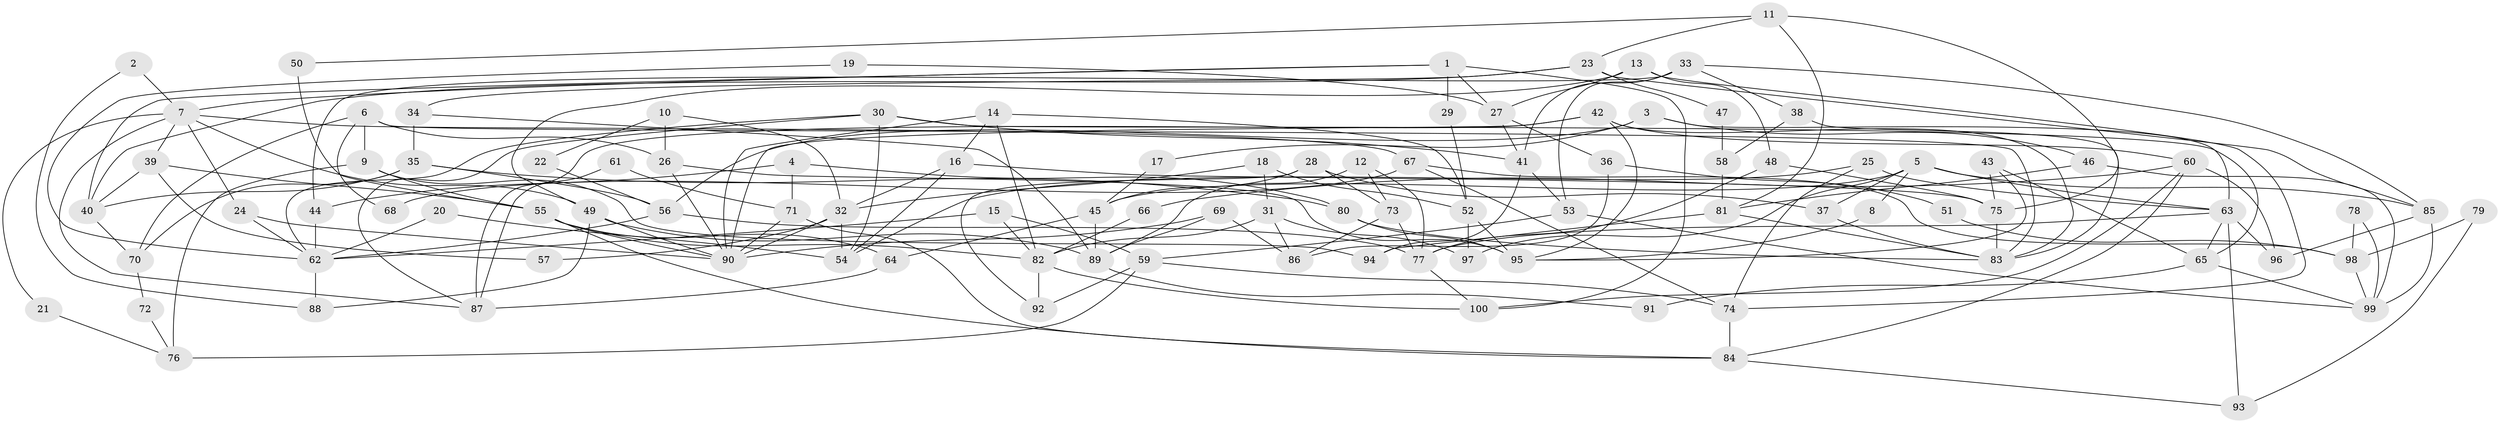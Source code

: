 // Generated by graph-tools (version 1.1) at 2025/39/02/21/25 10:39:00]
// undirected, 100 vertices, 200 edges
graph export_dot {
graph [start="1"]
  node [color=gray90,style=filled];
  1;
  2;
  3;
  4;
  5;
  6;
  7;
  8;
  9;
  10;
  11;
  12;
  13;
  14;
  15;
  16;
  17;
  18;
  19;
  20;
  21;
  22;
  23;
  24;
  25;
  26;
  27;
  28;
  29;
  30;
  31;
  32;
  33;
  34;
  35;
  36;
  37;
  38;
  39;
  40;
  41;
  42;
  43;
  44;
  45;
  46;
  47;
  48;
  49;
  50;
  51;
  52;
  53;
  54;
  55;
  56;
  57;
  58;
  59;
  60;
  61;
  62;
  63;
  64;
  65;
  66;
  67;
  68;
  69;
  70;
  71;
  72;
  73;
  74;
  75;
  76;
  77;
  78;
  79;
  80;
  81;
  82;
  83;
  84;
  85;
  86;
  87;
  88;
  89;
  90;
  91;
  92;
  93;
  94;
  95;
  96;
  97;
  98;
  99;
  100;
  1 -- 7;
  1 -- 27;
  1 -- 29;
  1 -- 40;
  1 -- 100;
  2 -- 88;
  2 -- 7;
  3 -- 56;
  3 -- 63;
  3 -- 17;
  3 -- 46;
  4 -- 44;
  4 -- 80;
  4 -- 71;
  5 -- 85;
  5 -- 63;
  5 -- 8;
  5 -- 37;
  5 -- 45;
  5 -- 97;
  6 -- 83;
  6 -- 70;
  6 -- 9;
  6 -- 26;
  6 -- 68;
  7 -- 39;
  7 -- 49;
  7 -- 21;
  7 -- 24;
  7 -- 67;
  7 -- 87;
  8 -- 95;
  9 -- 55;
  9 -- 76;
  9 -- 94;
  10 -- 32;
  10 -- 26;
  10 -- 22;
  11 -- 81;
  11 -- 75;
  11 -- 23;
  11 -- 50;
  12 -- 89;
  12 -- 73;
  12 -- 77;
  13 -- 74;
  13 -- 48;
  13 -- 27;
  13 -- 49;
  14 -- 16;
  14 -- 90;
  14 -- 52;
  14 -- 82;
  15 -- 82;
  15 -- 59;
  15 -- 62;
  16 -- 32;
  16 -- 54;
  16 -- 75;
  17 -- 45;
  18 -- 31;
  18 -- 52;
  18 -- 32;
  19 -- 27;
  19 -- 62;
  20 -- 62;
  20 -- 54;
  21 -- 76;
  22 -- 56;
  23 -- 34;
  23 -- 40;
  23 -- 47;
  23 -- 85;
  24 -- 90;
  24 -- 62;
  25 -- 63;
  25 -- 54;
  25 -- 74;
  26 -- 90;
  26 -- 95;
  27 -- 41;
  27 -- 36;
  28 -- 92;
  28 -- 45;
  28 -- 37;
  28 -- 73;
  29 -- 52;
  30 -- 62;
  30 -- 65;
  30 -- 41;
  30 -- 54;
  30 -- 87;
  31 -- 97;
  31 -- 82;
  31 -- 86;
  32 -- 90;
  32 -- 54;
  32 -- 57;
  33 -- 85;
  33 -- 41;
  33 -- 38;
  33 -- 44;
  33 -- 53;
  34 -- 35;
  34 -- 89;
  35 -- 56;
  35 -- 40;
  35 -- 70;
  35 -- 80;
  36 -- 86;
  36 -- 51;
  37 -- 83;
  38 -- 83;
  38 -- 58;
  39 -- 40;
  39 -- 55;
  39 -- 57;
  40 -- 70;
  41 -- 53;
  41 -- 94;
  42 -- 95;
  42 -- 87;
  42 -- 60;
  42 -- 83;
  42 -- 90;
  43 -- 95;
  43 -- 75;
  43 -- 65;
  44 -- 62;
  45 -- 89;
  45 -- 64;
  46 -- 81;
  46 -- 99;
  47 -- 58;
  48 -- 75;
  48 -- 77;
  49 -- 90;
  49 -- 88;
  49 -- 89;
  50 -- 55;
  51 -- 98;
  52 -- 95;
  52 -- 97;
  53 -- 99;
  53 -- 59;
  55 -- 90;
  55 -- 64;
  55 -- 82;
  55 -- 84;
  56 -- 77;
  56 -- 62;
  58 -- 81;
  59 -- 74;
  59 -- 76;
  59 -- 92;
  60 -- 100;
  60 -- 66;
  60 -- 84;
  60 -- 96;
  61 -- 87;
  61 -- 71;
  62 -- 88;
  63 -- 96;
  63 -- 77;
  63 -- 65;
  63 -- 93;
  64 -- 87;
  65 -- 91;
  65 -- 99;
  66 -- 82;
  67 -- 74;
  67 -- 68;
  67 -- 98;
  69 -- 90;
  69 -- 86;
  69 -- 89;
  70 -- 72;
  71 -- 84;
  71 -- 90;
  72 -- 76;
  73 -- 77;
  73 -- 86;
  74 -- 84;
  75 -- 83;
  77 -- 100;
  78 -- 99;
  78 -- 98;
  79 -- 98;
  79 -- 93;
  80 -- 83;
  80 -- 95;
  81 -- 94;
  81 -- 83;
  82 -- 92;
  82 -- 100;
  84 -- 93;
  85 -- 99;
  85 -- 96;
  89 -- 91;
  98 -- 99;
}
